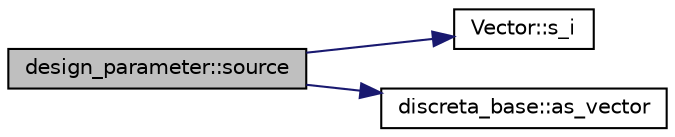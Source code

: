 digraph "design_parameter::source"
{
  edge [fontname="Helvetica",fontsize="10",labelfontname="Helvetica",labelfontsize="10"];
  node [fontname="Helvetica",fontsize="10",shape=record];
  rankdir="LR";
  Node2029 [label="design_parameter::source",height=0.2,width=0.4,color="black", fillcolor="grey75", style="filled", fontcolor="black"];
  Node2029 -> Node2030 [color="midnightblue",fontsize="10",style="solid",fontname="Helvetica"];
  Node2030 [label="Vector::s_i",height=0.2,width=0.4,color="black", fillcolor="white", style="filled",URL="$d5/db2/class_vector.html#a1c4fe1752523df8119f70dd550244871"];
  Node2029 -> Node2031 [color="midnightblue",fontsize="10",style="solid",fontname="Helvetica"];
  Node2031 [label="discreta_base::as_vector",height=0.2,width=0.4,color="black", fillcolor="white", style="filled",URL="$d7/d71/classdiscreta__base.html#a7bdd6cae39c380b128ee9e17e42cf020"];
}
